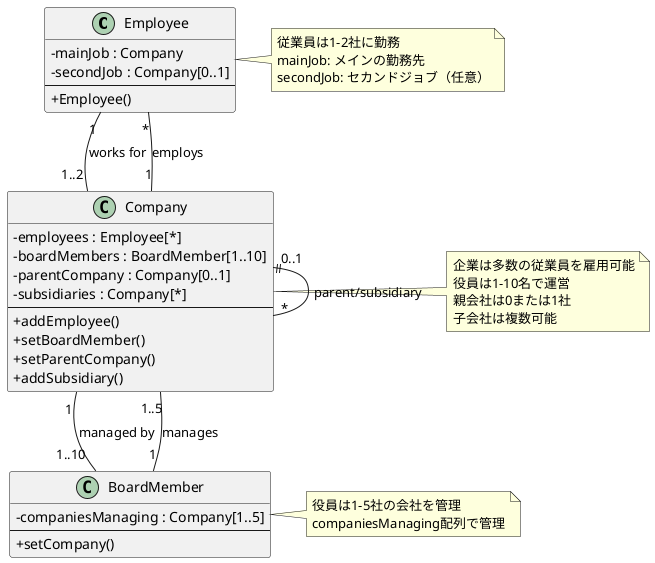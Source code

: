 @startuml company
skinparam classAttributeIconSize 0

class Employee {
  - mainJob : Company
  - secondJob : Company[0..1]
  --
  + Employee()
}

class Company {
  - employees : Employee[*]
  - boardMembers : BoardMember[1..10]
  - parentCompany : Company[0..1]
  - subsidiaries : Company[*]
  --
  + addEmployee()
  + setBoardMember()
  + setParentCompany()
  + addSubsidiary()
}

class BoardMember {
  - companiesManaging : Company[1..5]
  --
  + setCompany()
}

' 従業員と会社の関係（従業員は1-2社に勤務）
Employee "1" -- "1..2" Company : works for

' 会社と従業員の関係（会社は多数の従業員を雇用可能）
Company "1" -- "*" Employee : employs

' 会社と役員の関係（会社は1-10名の役員で運営）
Company "1" -- "1..10" BoardMember : managed by

' 役員と会社の関係（役員は1-5社を管理）
BoardMember "1" -- "1..5" Company : manages

' 会社の親子関係（親会社は0-1、子会社は*）
Company "0..1" ||-- "*" Company : parent/subsidiary

note right of Employee
  従業員は1-2社に勤務
  mainJob: メインの勤務先
  secondJob: セカンドジョブ（任意）
end note

note right of Company
  企業は多数の従業員を雇用可能
  役員は1-10名で運営
  親会社は0または1社
  子会社は複数可能
end note

note right of BoardMember
  役員は1-5社の会社を管理
  companiesManaging配列で管理
end note

@enduml
